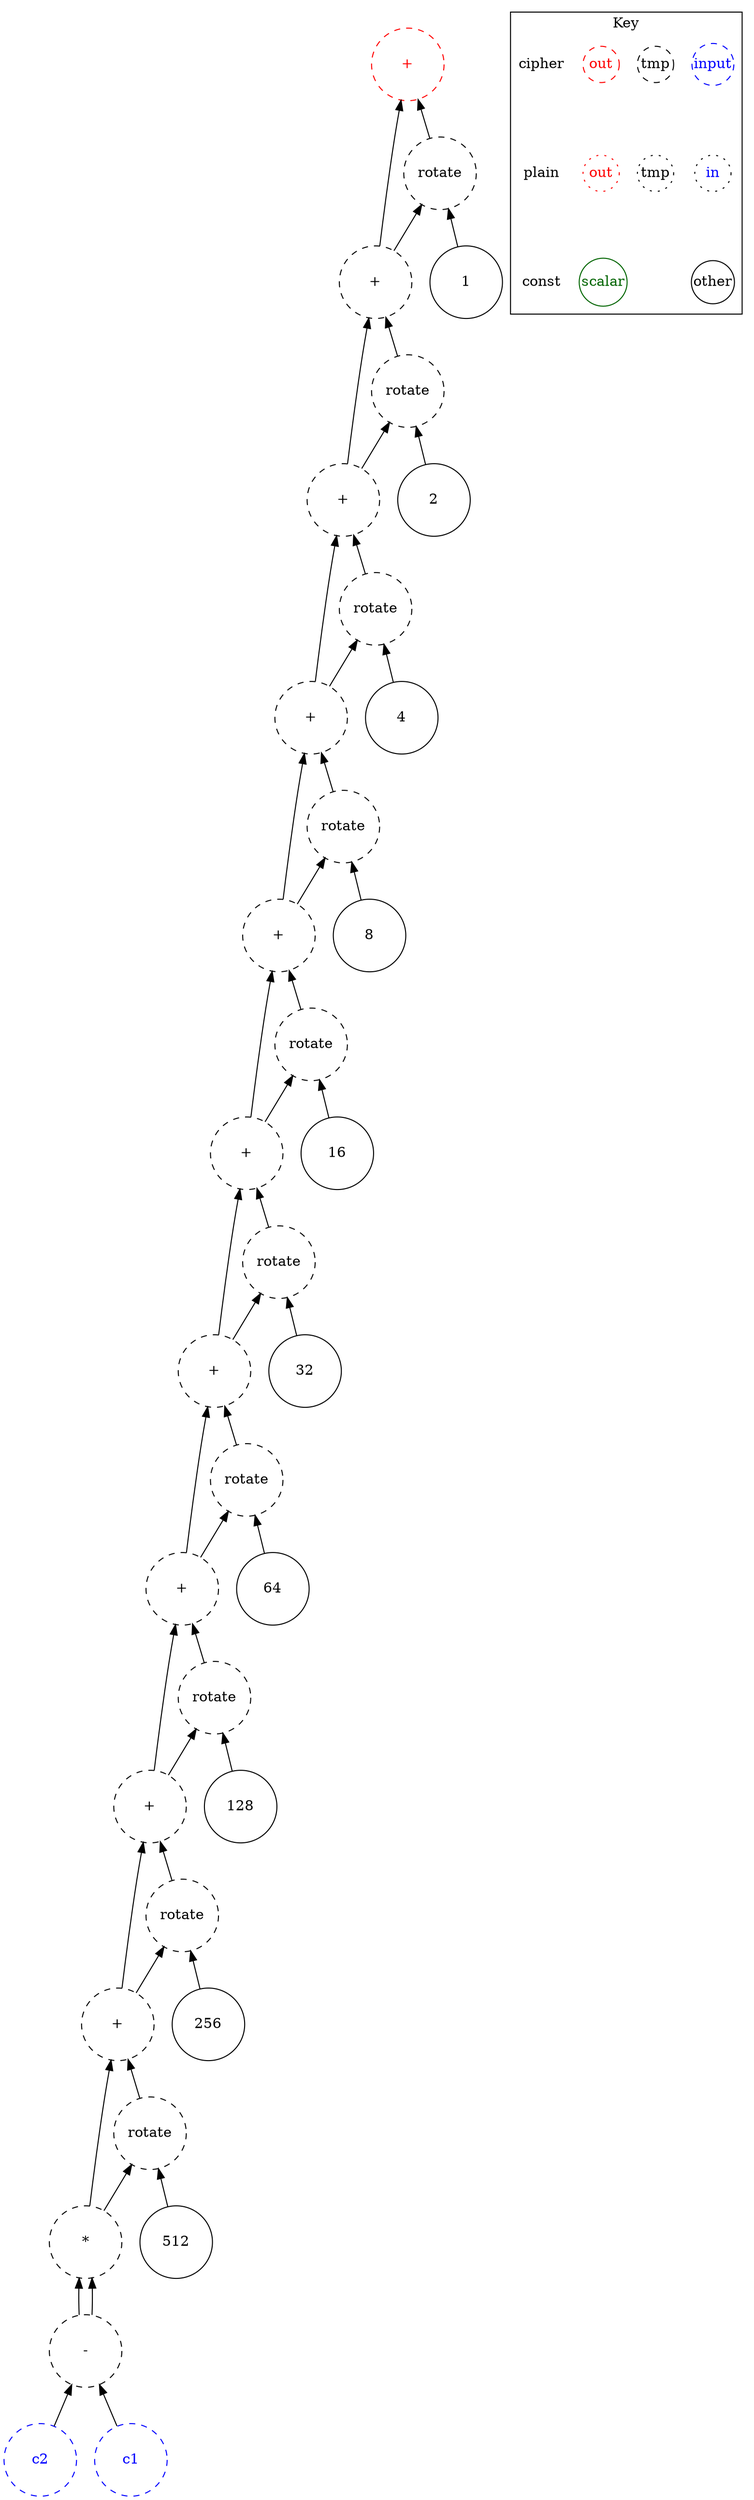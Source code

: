 digraph "l2_distance" {
node [shape=circle width=1 margin=0]
edge [dir=back]
1 [label="1" style=solid]
2 [label="2" style=solid]
4 [label="4" style=solid]
8 [label="8" style=solid]
16 [label="16" style=solid]
32 [label="32" style=solid]
64 [label="64" style=solid]
128 [label="128" style=solid]
256 [label="256" style=solid]
512 [label="512" style=solid]
ciphertext1 [label="c2" style=dashed color=blue fontcolor=blue]
ciphertext0 [label="c1" style=dashed color=blue fontcolor=blue]
ciphertext2 [label="-" style=dashed]
ciphertext2 -> ciphertext0
ciphertext2 -> ciphertext1
ciphertext3 [label="*" style=dashed]
ciphertext3 -> ciphertext2
ciphertext3 -> ciphertext2
ciphertext4 [label="rotate" style=dashed]
ciphertext4 -> ciphertext3
ciphertext4 -> 512
ciphertext5 [label="+" style=dashed]
ciphertext5 -> ciphertext3
ciphertext5 -> ciphertext4
ciphertext6 [label="rotate" style=dashed]
ciphertext6 -> ciphertext5
ciphertext6 -> 256
ciphertext7 [label="+" style=dashed]
ciphertext7 -> ciphertext5
ciphertext7 -> ciphertext6
ciphertext8 [label="rotate" style=dashed]
ciphertext8 -> ciphertext7
ciphertext8 -> 128
ciphertext9 [label="+" style=dashed]
ciphertext9 -> ciphertext7
ciphertext9 -> ciphertext8
ciphertext10 [label="rotate" style=dashed]
ciphertext10 -> ciphertext9
ciphertext10 -> 64
ciphertext11 [label="+" style=dashed]
ciphertext11 -> ciphertext9
ciphertext11 -> ciphertext10
ciphertext12 [label="rotate" style=dashed]
ciphertext12 -> ciphertext11
ciphertext12 -> 32
ciphertext13 [label="+" style=dashed]
ciphertext13 -> ciphertext11
ciphertext13 -> ciphertext12
ciphertext14 [label="rotate" style=dashed]
ciphertext14 -> ciphertext13
ciphertext14 -> 16
ciphertext15 [label="+" style=dashed]
ciphertext15 -> ciphertext13
ciphertext15 -> ciphertext14
ciphertext16 [label="rotate" style=dashed]
ciphertext16 -> ciphertext15
ciphertext16 -> 8
ciphertext17 [label="+" style=dashed]
ciphertext17 -> ciphertext15
ciphertext17 -> ciphertext16
ciphertext18 [label="rotate" style=dashed]
ciphertext18 -> ciphertext17
ciphertext18 -> 4
ciphertext19 [label="+" style=dashed]
ciphertext19 -> ciphertext17
ciphertext19 -> ciphertext18
ciphertext20 [label="rotate" style=dashed]
ciphertext20 -> ciphertext19
ciphertext20 -> 2
ciphertext21 [label="+" style=dashed]
ciphertext21 -> ciphertext19
ciphertext21 -> ciphertext20
ciphertext22 [label="rotate" style=dashed]
ciphertext22 -> ciphertext21
ciphertext22 -> 1
ciphertext23 [label="+" style=dashed color=red fontcolor=red]
ciphertext23 -> ciphertext21
ciphertext23 -> ciphertext22
subgraph cluster_key {
    graph[label="Key"]
    node [width=0.5]
    edge [dir=forward style=invis]
    in_cipher [label=input color=blue fontcolor=blue style=dashed]
    tmp_cipher [label=tmp color=black fontcolor=black style=dashed]
    out_cipher [label=out color=red fontcolor=red style=dashed]
    cipher [shape=plain]

    in_plain [label=in icolor=blue fontcolor=blue style=dotted]
    tmp_plain [label=tmp color=black fontcolor=black style=dotted]
    out_plain [label=out color=red fontcolor=red style=dotted]
    plain [shape=plain]
    
    other [color=black fontcolor=black style=solid]
    scalar [color=darkgreen fontcolor=darkgreen style=solid]
    const[shape=plain]
    
    cipher -> plain
    plain -> const
    out_cipher -> out_plain
    in_cipher -> in_plain
    tmp_cipher -> tmp_plain
    in_plain -> other
    out_plain -> scalar
}
}
